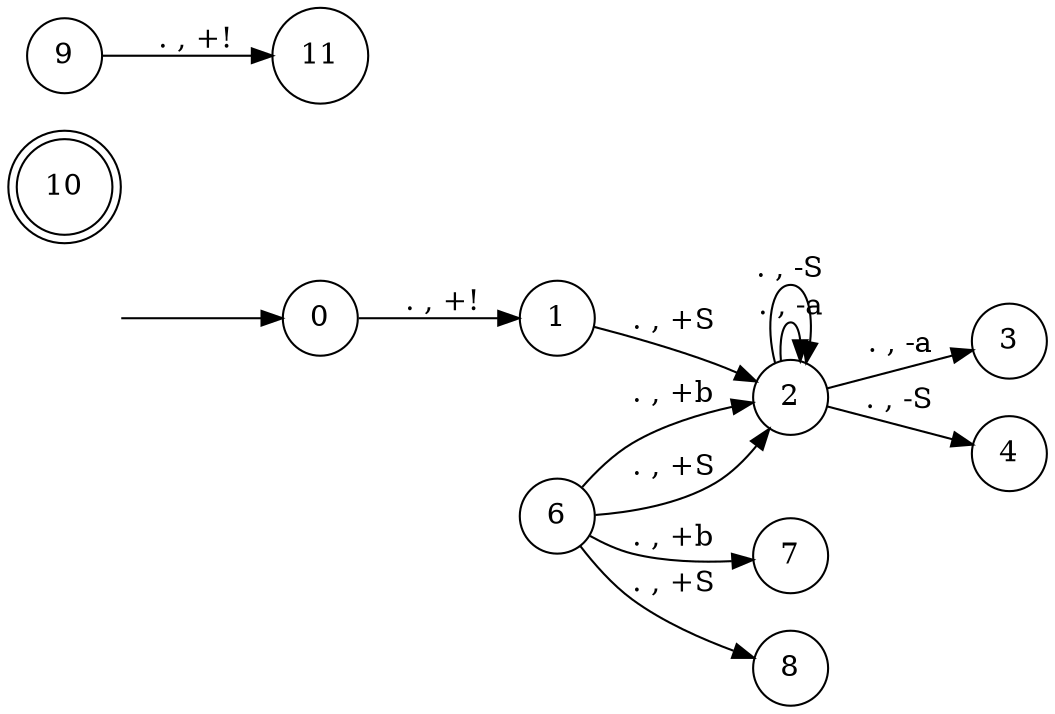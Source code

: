 digraph pda {
rankdir = LR;
hidden [shape = plaintext, label = ""];
node [shape = doublecircle];
10;
node [shape = circle];
hidden -> 0;
0 -> 1 [label = ". , +!"];
1 -> 2 [label = ". , +S"];
2 -> 2 [label = ". , -a"];
2 -> 2 [label = ". , -S"];
2 -> 3 [label = ". , -a"];
2 -> 4 [label = ". , -S"];
6 -> 2 [label = ". , +b"];
6 -> 2 [label = ". , +S"];
6 -> 7 [label = ". , +b"];
6 -> 8 [label = ". , +S"];
9 -> 11 [label = ". , +!"];
}
